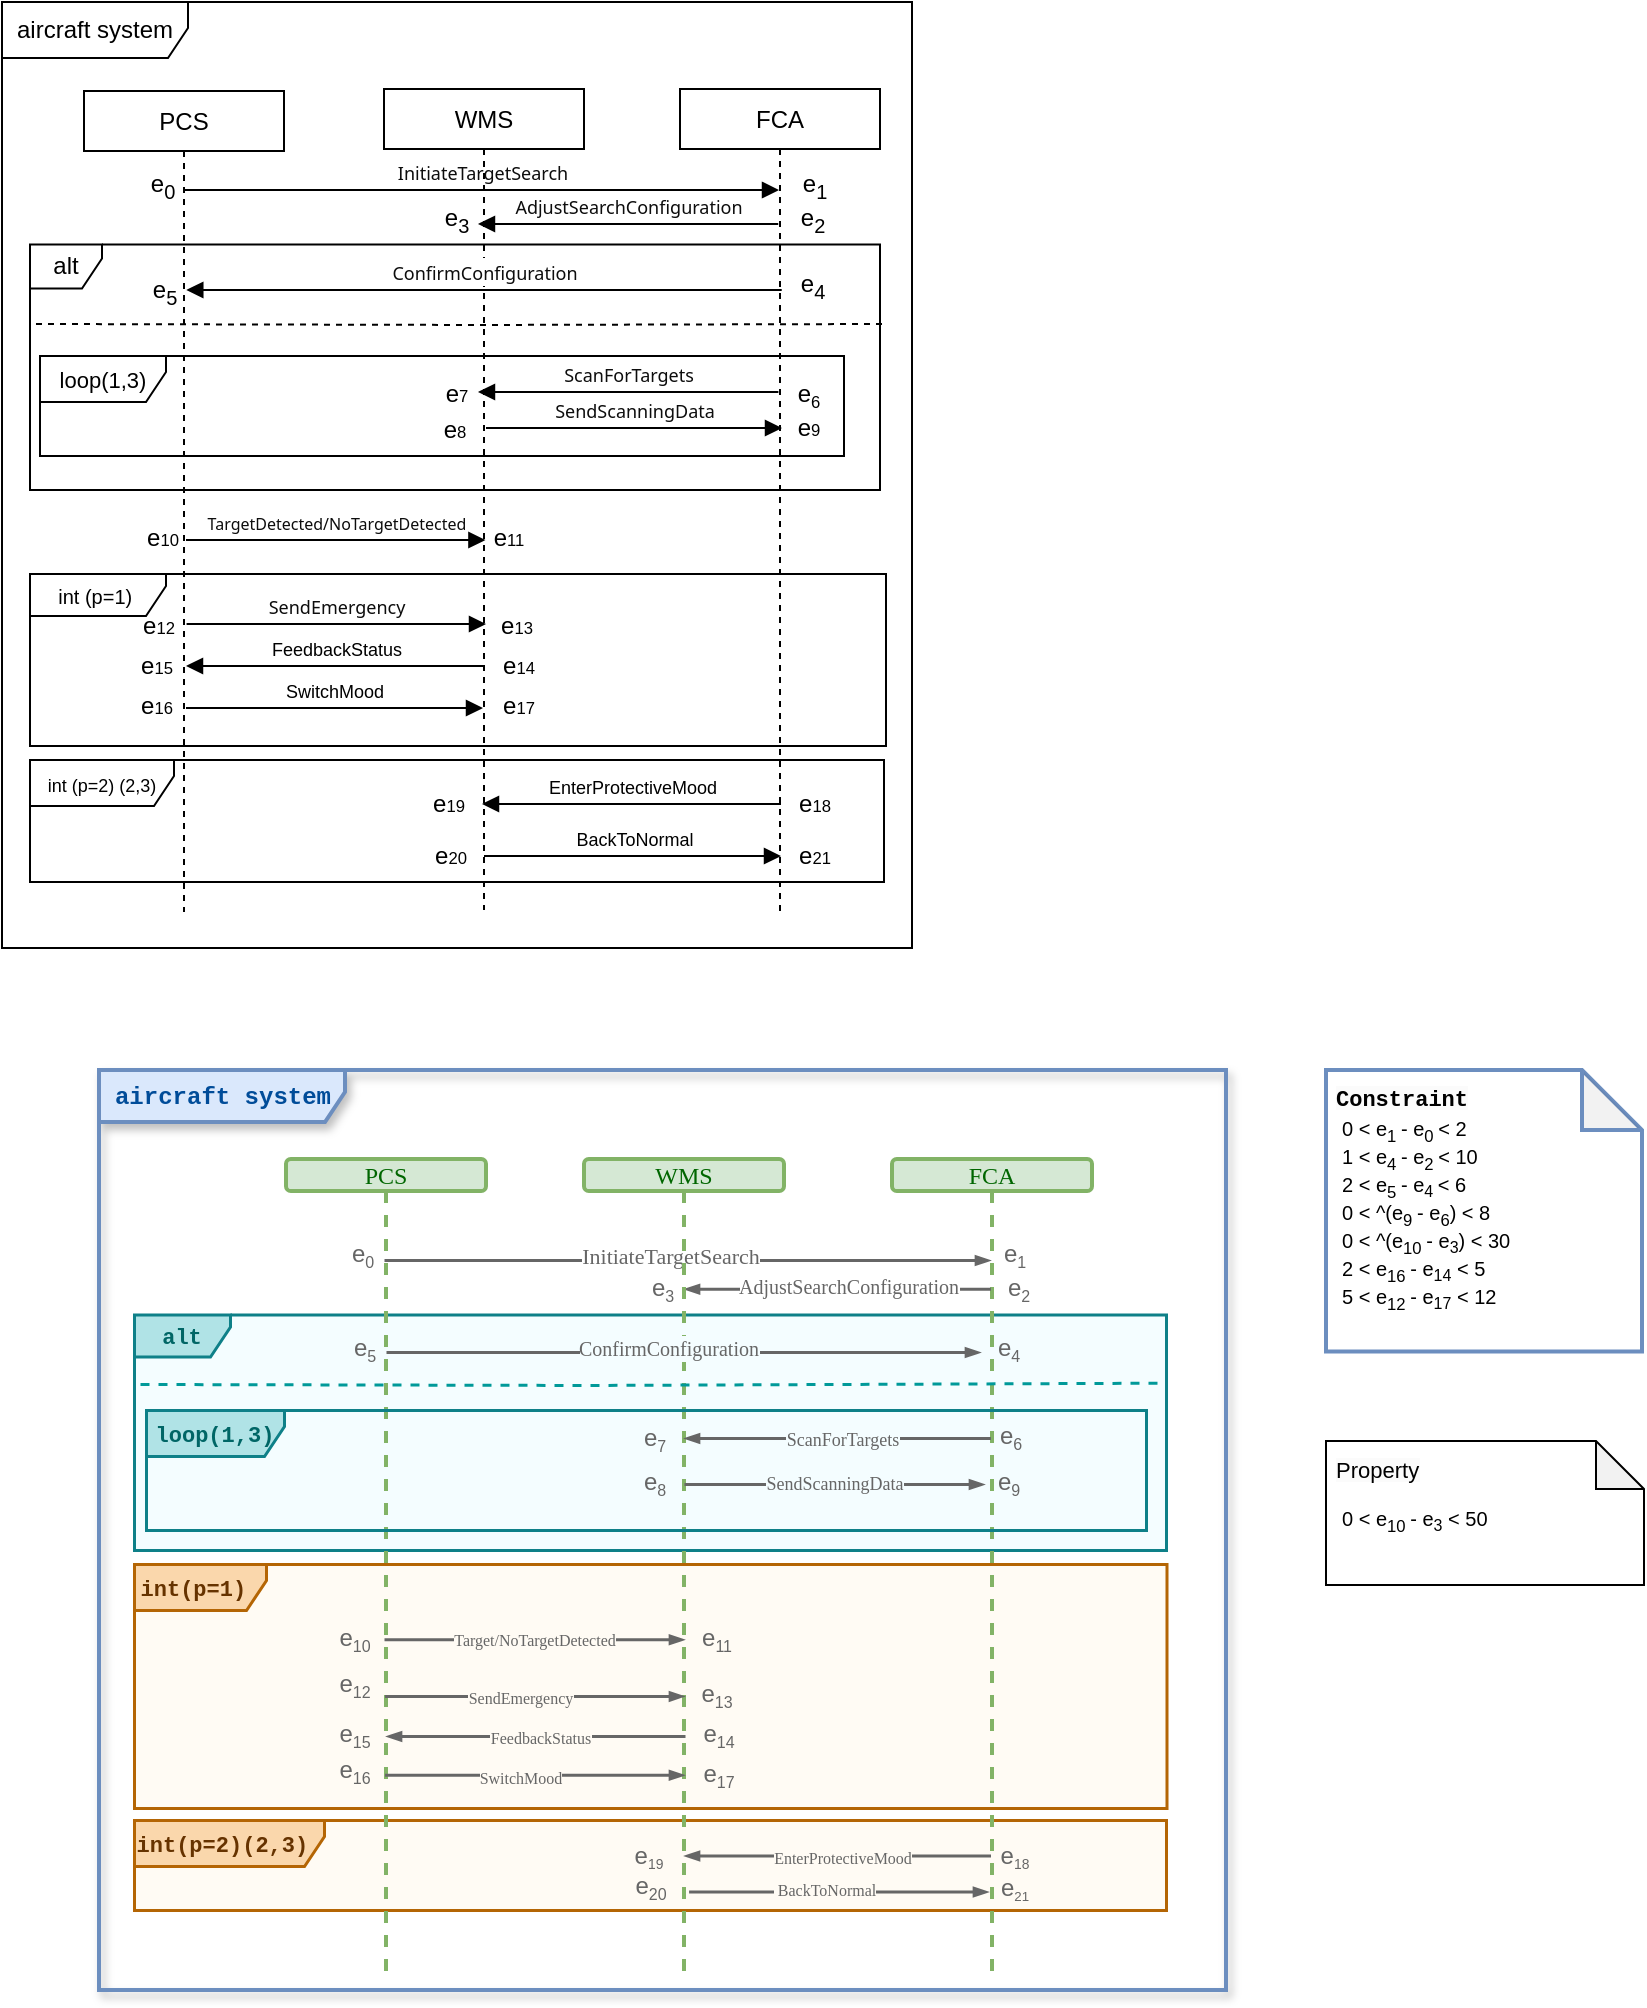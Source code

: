 <mxfile version="26.0.2">
  <diagram name="第 1 页" id="b0k8tSVoD-_X0UZyo48S">
    <mxGraphModel dx="533" dy="368" grid="1" gridSize="10" guides="1" tooltips="1" connect="1" arrows="1" fold="1" page="1" pageScale="1" pageWidth="1169" pageHeight="1654" math="0" shadow="0">
      <root>
        <mxCell id="0" />
        <mxCell id="1" parent="0" />
        <mxCell id="p5RUuBOFeJVeReMCNEkG-65" value="&lt;font style=&quot;color: rgb(102, 102, 102);&quot;&gt;e&lt;sub style=&quot;&quot;&gt;&lt;font style=&quot;font-size: 8px;&quot;&gt;0&lt;/font&gt;&lt;/sub&gt;&lt;/font&gt;" style="text;html=1;align=center;verticalAlign=middle;resizable=0;points=[];autosize=1;strokeColor=none;fillColor=none;" vertex="1" parent="1">
          <mxGeometry x="213" y="698" width="30" height="30" as="geometry" />
        </mxCell>
        <mxCell id="p5RUuBOFeJVeReMCNEkG-115" value="&lt;b style=&quot;font-family: &amp;quot;Courier New&amp;quot;;&quot;&gt;&lt;font style=&quot;font-size: 11px; color: rgb(102, 51, 0);&quot;&gt;int(p=1)&amp;nbsp;&lt;/font&gt;&lt;/b&gt;" style="shape=umlFrame;whiteSpace=wrap;html=1;pointerEvents=0;width=66;height=23;fillColor=#fad7ac;strokeColor=#b46504;fillStyle=auto;shadow=0;strokeWidth=1.5;swimlaneFillColor=light-dark(#FFFBF4,#002813);" vertex="1" parent="1">
          <mxGeometry x="114" y="867" width="516.25" height="122" as="geometry" />
        </mxCell>
        <mxCell id="p5RUuBOFeJVeReMCNEkG-91" value="&lt;b style=&quot;font-family: &amp;quot;Courier New&amp;quot;;&quot;&gt;&lt;font style=&quot;font-size: 11px; color: rgb(102, 51, 0);&quot;&gt;int(p=2)(2,3)&amp;nbsp;&lt;/font&gt;&lt;/b&gt;" style="shape=umlFrame;whiteSpace=wrap;html=1;pointerEvents=0;width=95;height=23;fillColor=#fad7ac;strokeColor=#b46504;fillStyle=auto;shadow=0;strokeWidth=1.5;swimlaneFillColor=light-dark(#FFFBF4,#002813);" vertex="1" parent="1">
          <mxGeometry x="114" y="995" width="516" height="45" as="geometry" />
        </mxCell>
        <mxCell id="p5RUuBOFeJVeReMCNEkG-58" value="&lt;font face=&quot;Courier New&quot; style=&quot;font-size: 11px; color: rgb(0, 102, 102);&quot;&gt;&lt;b style=&quot;&quot;&gt;alt&lt;/b&gt;&lt;/font&gt;" style="shape=umlFrame;whiteSpace=wrap;html=1;pointerEvents=0;width=48;height=21;fillColor=#b0e3e6;strokeColor=#0e8088;fillStyle=auto;shadow=0;strokeWidth=1.5;gradientColor=none;swimlaneFillColor=light-dark(#F4FDFF,#002813);" vertex="1" parent="1">
          <mxGeometry x="114" y="742.25" width="516" height="117.75" as="geometry" />
        </mxCell>
        <mxCell id="loae-7eT7GVThwKP5PCy-105" value="aircraft system" style="shape=umlFrame;whiteSpace=wrap;html=1;pointerEvents=0;width=93;height=28;" parent="1" vertex="1">
          <mxGeometry x="48" y="86" width="455" height="473" as="geometry" />
        </mxCell>
        <mxCell id="loae-7eT7GVThwKP5PCy-106" value="PCS" style="shape=umlLifeline;perimeter=lifelinePerimeter;whiteSpace=wrap;html=1;container=1;dropTarget=0;collapsible=0;recursiveResize=0;outlineConnect=0;portConstraint=eastwest;newEdgeStyle={&quot;curved&quot;:0,&quot;rounded&quot;:0};size=30;" parent="1" vertex="1">
          <mxGeometry x="89" y="130.5" width="100" height="410.5" as="geometry" />
        </mxCell>
        <mxCell id="loae-7eT7GVThwKP5PCy-107" value="FCA" style="shape=umlLifeline;perimeter=lifelinePerimeter;whiteSpace=wrap;html=1;container=1;dropTarget=0;collapsible=0;recursiveResize=0;outlineConnect=0;portConstraint=eastwest;newEdgeStyle={&quot;curved&quot;:0,&quot;rounded&quot;:0};size=30;" parent="1" vertex="1">
          <mxGeometry x="387" y="129.5" width="100" height="411.5" as="geometry" />
        </mxCell>
        <mxCell id="loae-7eT7GVThwKP5PCy-108" value="&lt;span style=&quot;color: rgb(13, 13, 13); font-family: Söhne, ui-sans-serif, system-ui, -apple-system, &amp;quot;Segoe UI&amp;quot;, Roboto, Ubuntu, Cantarell, &amp;quot;Noto Sans&amp;quot;, sans-serif, &amp;quot;Helvetica Neue&amp;quot;, Arial, &amp;quot;Apple Color Emoji&amp;quot;, &amp;quot;Segoe UI Emoji&amp;quot;, &amp;quot;Segoe UI Symbol&amp;quot;, &amp;quot;Noto Color Emoji&amp;quot;; text-align: left; white-space: pre-wrap;&quot;&gt;&lt;font style=&quot;font-size: 9px;&quot;&gt;InitiateTargetSearch&lt;/font&gt;&lt;/span&gt;" style="html=1;verticalAlign=bottom;endArrow=block;curved=0;rounded=0;" parent="1" target="loae-7eT7GVThwKP5PCy-107" edge="1">
          <mxGeometry x="-0.0" width="80" relative="1" as="geometry">
            <mxPoint x="139" y="180" as="sourcePoint" />
            <mxPoint x="288.5" y="180" as="targetPoint" />
            <mxPoint as="offset" />
          </mxGeometry>
        </mxCell>
        <mxCell id="loae-7eT7GVThwKP5PCy-109" value="&lt;span style=&quot;color: rgb(13, 13, 13); font-family: Söhne, ui-sans-serif, system-ui, -apple-system, &amp;quot;Segoe UI&amp;quot;, Roboto, Ubuntu, Cantarell, &amp;quot;Noto Sans&amp;quot;, sans-serif, &amp;quot;Helvetica Neue&amp;quot;, Arial, &amp;quot;Apple Color Emoji&amp;quot;, &amp;quot;Segoe UI Emoji&amp;quot;, &amp;quot;Segoe UI Symbol&amp;quot;, &amp;quot;Noto Color Emoji&amp;quot;; text-align: left; white-space: pre-wrap;&quot;&gt;&lt;font style=&quot;font-size: 9px;&quot;&gt;AdjustSearchConfiguration&lt;/font&gt;&lt;/span&gt;" style="html=1;verticalAlign=bottom;endArrow=block;curved=0;rounded=0;" parent="1" edge="1">
          <mxGeometry width="80" relative="1" as="geometry">
            <mxPoint x="436.122" y="197" as="sourcePoint" />
            <mxPoint x="285.996" y="197" as="targetPoint" />
          </mxGeometry>
        </mxCell>
        <mxCell id="loae-7eT7GVThwKP5PCy-110" value="&lt;span style=&quot;color: rgb(13, 13, 13); font-family: Söhne, ui-sans-serif, system-ui, -apple-system, &amp;quot;Segoe UI&amp;quot;, Roboto, Ubuntu, Cantarell, &amp;quot;Noto Sans&amp;quot;, sans-serif, &amp;quot;Helvetica Neue&amp;quot;, Arial, &amp;quot;Apple Color Emoji&amp;quot;, &amp;quot;Segoe UI Emoji&amp;quot;, &amp;quot;Segoe UI Symbol&amp;quot;, &amp;quot;Noto Color Emoji&amp;quot;; text-align: left; white-space: pre-wrap;&quot;&gt;&lt;font style=&quot;font-size: 9px;&quot;&gt;ScanForTargets&lt;/font&gt;&lt;/span&gt;" style="html=1;verticalAlign=bottom;endArrow=block;curved=0;rounded=0;" parent="1" edge="1">
          <mxGeometry x="-0.004" width="80" relative="1" as="geometry">
            <mxPoint x="436.21" y="281" as="sourcePoint" />
            <mxPoint x="285.996" y="281" as="targetPoint" />
            <mxPoint as="offset" />
          </mxGeometry>
        </mxCell>
        <mxCell id="loae-7eT7GVThwKP5PCy-111" value="&lt;span style=&quot;color: rgb(13, 13, 13); font-family: Söhne, ui-sans-serif, system-ui, -apple-system, &amp;quot;Segoe UI&amp;quot;, Roboto, Ubuntu, Cantarell, &amp;quot;Noto Sans&amp;quot;, sans-serif, &amp;quot;Helvetica Neue&amp;quot;, Arial, &amp;quot;Apple Color Emoji&amp;quot;, &amp;quot;Segoe UI Emoji&amp;quot;, &amp;quot;Segoe UI Symbol&amp;quot;, &amp;quot;Noto Color Emoji&amp;quot;; text-align: left; white-space: pre-wrap;&quot;&gt;&lt;font style=&quot;font-size: 8px;&quot;&gt;TargetDetected/NoTargetDetected&lt;/font&gt;&lt;/span&gt;" style="html=1;verticalAlign=bottom;endArrow=block;curved=0;rounded=0;" parent="1" edge="1">
          <mxGeometry x="-0.001" width="80" relative="1" as="geometry">
            <mxPoint x="139.996" y="355" as="sourcePoint" />
            <mxPoint x="289.71" y="355" as="targetPoint" />
            <mxPoint as="offset" />
          </mxGeometry>
        </mxCell>
        <mxCell id="loae-7eT7GVThwKP5PCy-112" value="&lt;font style=&quot;font-size: 10px;&quot;&gt;int (p=1)&amp;nbsp;&lt;/font&gt;" style="shape=umlFrame;whiteSpace=wrap;html=1;pointerEvents=0;width=68;height=21;" parent="1" vertex="1">
          <mxGeometry x="62" y="372" width="428" height="86" as="geometry" />
        </mxCell>
        <mxCell id="loae-7eT7GVThwKP5PCy-113" value="&lt;font style=&quot;font-size: 9px;&quot;&gt;FeedbackStatus&lt;/font&gt;" style="html=1;verticalAlign=bottom;endArrow=block;curved=0;rounded=0;" parent="1" edge="1">
          <mxGeometry x="0.0" width="80" relative="1" as="geometry">
            <mxPoint x="289.5" y="418" as="sourcePoint" />
            <mxPoint x="140" y="418" as="targetPoint" />
            <mxPoint as="offset" />
          </mxGeometry>
        </mxCell>
        <mxCell id="loae-7eT7GVThwKP5PCy-114" value="&lt;font style=&quot;font-size: 9px;&quot;&gt;SwitchMood&lt;/font&gt;" style="html=1;verticalAlign=bottom;endArrow=block;curved=0;rounded=0;" parent="1" edge="1">
          <mxGeometry x="-0.004" width="80" relative="1" as="geometry">
            <mxPoint x="140" y="439" as="sourcePoint" />
            <mxPoint x="288.5" y="439" as="targetPoint" />
            <mxPoint as="offset" />
          </mxGeometry>
        </mxCell>
        <mxCell id="loae-7eT7GVThwKP5PCy-115" value="WMS" style="shape=umlLifeline;perimeter=lifelinePerimeter;whiteSpace=wrap;html=1;container=1;dropTarget=0;collapsible=0;recursiveResize=0;outlineConnect=0;portConstraint=eastwest;newEdgeStyle={&quot;curved&quot;:0,&quot;rounded&quot;:0};size=30;" parent="1" vertex="1">
          <mxGeometry x="239" y="129.5" width="100" height="410.5" as="geometry" />
        </mxCell>
        <mxCell id="loae-7eT7GVThwKP5PCy-116" value="&lt;span style=&quot;color: rgb(13, 13, 13); font-family: Söhne, ui-sans-serif, system-ui, -apple-system, &amp;quot;Segoe UI&amp;quot;, Roboto, Ubuntu, Cantarell, &amp;quot;Noto Sans&amp;quot;, sans-serif, &amp;quot;Helvetica Neue&amp;quot;, Arial, &amp;quot;Apple Color Emoji&amp;quot;, &amp;quot;Segoe UI Emoji&amp;quot;, &amp;quot;Segoe UI Symbol&amp;quot;, &amp;quot;Noto Color Emoji&amp;quot;; text-align: left; white-space: pre-wrap;&quot;&gt;&lt;font style=&quot;font-size: 9px;&quot;&gt;ConfirmConfiguration&lt;/font&gt;&lt;/span&gt;" style="html=1;verticalAlign=bottom;endArrow=block;curved=0;rounded=0;" parent="1" edge="1">
          <mxGeometry width="80" relative="1" as="geometry">
            <mxPoint x="437.86" y="230" as="sourcePoint" />
            <mxPoint x="140.146" y="230" as="targetPoint" />
          </mxGeometry>
        </mxCell>
        <mxCell id="loae-7eT7GVThwKP5PCy-117" value="alt" style="shape=umlFrame;whiteSpace=wrap;html=1;pointerEvents=0;width=36;height=22;" parent="1" vertex="1">
          <mxGeometry x="62" y="207.25" width="425" height="122.75" as="geometry" />
        </mxCell>
        <mxCell id="loae-7eT7GVThwKP5PCy-118" value="&lt;span style=&quot;color: rgb(13, 13, 13); font-family: Söhne, ui-sans-serif, system-ui, -apple-system, &amp;quot;Segoe UI&amp;quot;, Roboto, Ubuntu, Cantarell, &amp;quot;Noto Sans&amp;quot;, sans-serif, &amp;quot;Helvetica Neue&amp;quot;, Arial, &amp;quot;Apple Color Emoji&amp;quot;, &amp;quot;Segoe UI Emoji&amp;quot;, &amp;quot;Segoe UI Symbol&amp;quot;, &amp;quot;Noto Color Emoji&amp;quot;; text-align: left; white-space: pre-wrap;&quot;&gt;&lt;font style=&quot;font-size: 9px;&quot;&gt;SendScanningData&lt;/font&gt;&lt;/span&gt;" style="html=1;verticalAlign=bottom;endArrow=block;curved=0;rounded=0;" parent="1" edge="1">
          <mxGeometry width="80" relative="1" as="geometry">
            <mxPoint x="290" y="299" as="sourcePoint" />
            <mxPoint x="438" y="299" as="targetPoint" />
          </mxGeometry>
        </mxCell>
        <mxCell id="loae-7eT7GVThwKP5PCy-119" value="" style="endArrow=none;dashed=1;html=1;rounded=0;exitX=-0.003;exitY=0.275;exitDx=0;exitDy=0;exitPerimeter=0;" parent="1" edge="1">
          <mxGeometry width="50" height="50" relative="1" as="geometry">
            <mxPoint x="65.0" y="246.995" as="sourcePoint" />
            <mxPoint x="488" y="247" as="targetPoint" />
            <Array as="points">
              <mxPoint x="289" y="247.49" />
            </Array>
          </mxGeometry>
        </mxCell>
        <mxCell id="loae-7eT7GVThwKP5PCy-120" value="&lt;font style=&quot;font-size: 11px;&quot;&gt;loop(1,3)&lt;/font&gt;" style="shape=umlFrame;whiteSpace=wrap;html=1;pointerEvents=0;width=63;height=23;" parent="1" vertex="1">
          <mxGeometry x="67" y="263" width="402" height="50" as="geometry" />
        </mxCell>
        <mxCell id="loae-7eT7GVThwKP5PCy-121" value="&lt;font style=&quot;font-size: 9px;&quot;&gt;int (p=2)&amp;nbsp;(2,3)&lt;/font&gt;" style="shape=umlFrame;whiteSpace=wrap;html=1;pointerEvents=0;width=72;height=23;" parent="1" vertex="1">
          <mxGeometry x="62" y="465" width="427" height="61" as="geometry" />
        </mxCell>
        <mxCell id="loae-7eT7GVThwKP5PCy-122" value="&lt;font style=&quot;font-size: 9px;&quot;&gt;EnterProtectiveMood&lt;/font&gt;" style="html=1;verticalAlign=bottom;endArrow=block;curved=0;rounded=0;" parent="1" edge="1">
          <mxGeometry x="0.003" width="80" relative="1" as="geometry">
            <mxPoint x="437.5" y="487" as="sourcePoint" />
            <mxPoint x="288" y="487" as="targetPoint" />
            <mxPoint as="offset" />
          </mxGeometry>
        </mxCell>
        <mxCell id="loae-7eT7GVThwKP5PCy-123" value="&lt;font style=&quot;font-size: 9px;&quot;&gt;BackToNormal&lt;/font&gt;" style="html=1;verticalAlign=bottom;endArrow=block;curved=0;rounded=0;" parent="1" edge="1">
          <mxGeometry x="0.001" width="80" relative="1" as="geometry">
            <mxPoint x="289" y="513" as="sourcePoint" />
            <mxPoint x="437.5" y="513" as="targetPoint" />
            <mxPoint as="offset" />
          </mxGeometry>
        </mxCell>
        <mxCell id="loae-7eT7GVThwKP5PCy-124" value="e&lt;sub&gt;0&lt;/sub&gt;" style="text;html=1;align=center;verticalAlign=middle;resizable=0;points=[];autosize=1;strokeColor=none;fillColor=none;" parent="1" vertex="1">
          <mxGeometry x="113" y="163" width="30" height="29" as="geometry" />
        </mxCell>
        <mxCell id="loae-7eT7GVThwKP5PCy-125" value="e&lt;sub&gt;1&lt;/sub&gt;" style="text;html=1;align=center;verticalAlign=middle;resizable=0;points=[];autosize=1;strokeColor=none;fillColor=none;" parent="1" vertex="1">
          <mxGeometry x="439" y="163" width="30" height="29" as="geometry" />
        </mxCell>
        <mxCell id="loae-7eT7GVThwKP5PCy-126" value="e&lt;sub&gt;2&lt;/sub&gt;" style="text;html=1;align=center;verticalAlign=middle;resizable=0;points=[];autosize=1;strokeColor=none;fillColor=none;" parent="1" vertex="1">
          <mxGeometry x="438" y="180.25" width="30" height="29" as="geometry" />
        </mxCell>
        <mxCell id="loae-7eT7GVThwKP5PCy-127" value="e&lt;sub&gt;3&lt;/sub&gt;" style="text;html=1;align=center;verticalAlign=middle;resizable=0;points=[];autosize=1;strokeColor=none;fillColor=none;" parent="1" vertex="1">
          <mxGeometry x="260" y="180.25" width="30" height="29" as="geometry" />
        </mxCell>
        <mxCell id="loae-7eT7GVThwKP5PCy-128" value="e&lt;sub&gt;4&lt;/sub&gt;" style="text;html=1;align=center;verticalAlign=middle;resizable=0;points=[];autosize=1;strokeColor=none;fillColor=none;" parent="1" vertex="1">
          <mxGeometry x="438" y="213" width="30" height="29" as="geometry" />
        </mxCell>
        <mxCell id="loae-7eT7GVThwKP5PCy-129" value="e&lt;sub&gt;5&lt;/sub&gt;" style="text;html=1;align=center;verticalAlign=middle;resizable=0;points=[];autosize=1;strokeColor=none;fillColor=none;" parent="1" vertex="1">
          <mxGeometry x="114" y="216" width="30" height="29" as="geometry" />
        </mxCell>
        <mxCell id="loae-7eT7GVThwKP5PCy-130" value="e&lt;span style=&quot;font-size: 10px;&quot;&gt;&lt;sub&gt;6&lt;/sub&gt;&lt;/span&gt;" style="text;html=1;align=center;verticalAlign=middle;resizable=0;points=[];autosize=1;strokeColor=none;fillColor=none;" parent="1" vertex="1">
          <mxGeometry x="436" y="268" width="29" height="28" as="geometry" />
        </mxCell>
        <mxCell id="loae-7eT7GVThwKP5PCy-131" value="e&lt;span style=&quot;font-size: 8.333px;&quot;&gt;7&lt;/span&gt;" style="text;html=1;align=center;verticalAlign=middle;resizable=0;points=[];autosize=1;strokeColor=none;fillColor=none;" parent="1" vertex="1">
          <mxGeometry x="260" y="269" width="29" height="26" as="geometry" />
        </mxCell>
        <mxCell id="loae-7eT7GVThwKP5PCy-132" value="e&lt;span style=&quot;font-size: 8.333px;&quot;&gt;8&lt;/span&gt;" style="text;html=1;align=center;verticalAlign=middle;resizable=0;points=[];autosize=1;strokeColor=none;fillColor=none;" parent="1" vertex="1">
          <mxGeometry x="259.5" y="287" width="29" height="26" as="geometry" />
        </mxCell>
        <mxCell id="loae-7eT7GVThwKP5PCy-133" value="e&lt;span style=&quot;font-size: 8.333px;&quot;&gt;9&lt;/span&gt;" style="text;html=1;align=center;verticalAlign=middle;resizable=0;points=[];autosize=1;strokeColor=none;fillColor=none;" parent="1" vertex="1">
          <mxGeometry x="436" y="286" width="29" height="26" as="geometry" />
        </mxCell>
        <mxCell id="loae-7eT7GVThwKP5PCy-134" value="e&lt;span style=&quot;font-size: 8.333px;&quot;&gt;10&lt;/span&gt;" style="text;html=1;align=center;verticalAlign=middle;resizable=0;points=[];autosize=1;strokeColor=none;fillColor=none;" parent="1" vertex="1">
          <mxGeometry x="111" y="341" width="34" height="26" as="geometry" />
        </mxCell>
        <mxCell id="loae-7eT7GVThwKP5PCy-135" value="e&lt;span style=&quot;font-size: 8.333px;&quot;&gt;11&lt;/span&gt;" style="text;html=1;align=center;verticalAlign=middle;resizable=0;points=[];autosize=1;strokeColor=none;fillColor=none;" parent="1" vertex="1">
          <mxGeometry x="284" y="341" width="33" height="26" as="geometry" />
        </mxCell>
        <mxCell id="loae-7eT7GVThwKP5PCy-136" value="e&lt;span style=&quot;font-size: 8.333px;&quot;&gt;12&lt;/span&gt;" style="text;html=1;align=center;verticalAlign=middle;resizable=0;points=[];autosize=1;strokeColor=none;fillColor=none;" parent="1" vertex="1">
          <mxGeometry x="109" y="385" width="34" height="26" as="geometry" />
        </mxCell>
        <mxCell id="loae-7eT7GVThwKP5PCy-137" value="e&lt;span style=&quot;font-size: 8.333px;&quot;&gt;13&lt;/span&gt;" style="text;html=1;align=center;verticalAlign=middle;resizable=0;points=[];autosize=1;strokeColor=none;fillColor=none;" parent="1" vertex="1">
          <mxGeometry x="287.5" y="385" width="34" height="26" as="geometry" />
        </mxCell>
        <mxCell id="loae-7eT7GVThwKP5PCy-138" value="e&lt;span style=&quot;font-size: 8.333px;&quot;&gt;14&lt;/span&gt;" style="text;html=1;align=center;verticalAlign=middle;resizable=0;points=[];autosize=1;strokeColor=none;fillColor=none;" parent="1" vertex="1">
          <mxGeometry x="288.5" y="404.5" width="34" height="26" as="geometry" />
        </mxCell>
        <mxCell id="loae-7eT7GVThwKP5PCy-139" value="e&lt;span style=&quot;font-size: 8.333px;&quot;&gt;15&lt;/span&gt;" style="text;html=1;align=center;verticalAlign=middle;resizable=0;points=[];autosize=1;strokeColor=none;fillColor=none;" parent="1" vertex="1">
          <mxGeometry x="108" y="404.5" width="34" height="26" as="geometry" />
        </mxCell>
        <mxCell id="loae-7eT7GVThwKP5PCy-140" value="e&lt;span style=&quot;font-size: 8.333px;&quot;&gt;16&lt;/span&gt;" style="text;html=1;align=center;verticalAlign=middle;resizable=0;points=[];autosize=1;strokeColor=none;fillColor=none;" parent="1" vertex="1">
          <mxGeometry x="108" y="424.5" width="34" height="26" as="geometry" />
        </mxCell>
        <mxCell id="loae-7eT7GVThwKP5PCy-141" value="e&lt;span style=&quot;font-size: 8.333px;&quot;&gt;19&lt;/span&gt;" style="text;html=1;align=center;verticalAlign=middle;resizable=0;points=[];autosize=1;strokeColor=none;fillColor=none;" parent="1" vertex="1">
          <mxGeometry x="254" y="474" width="34" height="26" as="geometry" />
        </mxCell>
        <mxCell id="loae-7eT7GVThwKP5PCy-142" value="e&lt;span style=&quot;font-size: 8.333px;&quot;&gt;17&lt;/span&gt;" style="text;html=1;align=center;verticalAlign=middle;resizable=0;points=[];autosize=1;strokeColor=none;fillColor=none;" parent="1" vertex="1">
          <mxGeometry x="289" y="424.5" width="34" height="26" as="geometry" />
        </mxCell>
        <mxCell id="loae-7eT7GVThwKP5PCy-143" value="e&lt;span style=&quot;font-size: 8.333px;&quot;&gt;18&lt;/span&gt;" style="text;html=1;align=center;verticalAlign=middle;resizable=0;points=[];autosize=1;strokeColor=none;fillColor=none;" parent="1" vertex="1">
          <mxGeometry x="437" y="474" width="34" height="26" as="geometry" />
        </mxCell>
        <mxCell id="loae-7eT7GVThwKP5PCy-146" value="&lt;span style=&quot;color: rgb(13, 13, 13); font-family: Söhne, ui-sans-serif, system-ui, -apple-system, &amp;quot;Segoe UI&amp;quot;, Roboto, Ubuntu, Cantarell, &amp;quot;Noto Sans&amp;quot;, sans-serif, &amp;quot;Helvetica Neue&amp;quot;, Arial, &amp;quot;Apple Color Emoji&amp;quot;, &amp;quot;Segoe UI Emoji&amp;quot;, &amp;quot;Segoe UI Symbol&amp;quot;, &amp;quot;Noto Color Emoji&amp;quot;; text-align: left; white-space: pre-wrap;&quot;&gt;&lt;font style=&quot;font-size: 9px;&quot;&gt;SendEmergency&lt;/font&gt;&lt;/span&gt;" style="html=1;verticalAlign=bottom;endArrow=block;curved=0;rounded=0;" parent="1" edge="1">
          <mxGeometry x="-0.001" width="80" relative="1" as="geometry">
            <mxPoint x="140.286" y="397" as="sourcePoint" />
            <mxPoint x="290" y="397" as="targetPoint" />
            <mxPoint as="offset" />
          </mxGeometry>
        </mxCell>
        <mxCell id="loae-7eT7GVThwKP5PCy-147" value="e&lt;span style=&quot;font-size: 8.333px;&quot;&gt;21&lt;/span&gt;" style="text;html=1;align=center;verticalAlign=middle;resizable=0;points=[];autosize=1;strokeColor=none;fillColor=none;" parent="1" vertex="1">
          <mxGeometry x="437" y="500" width="34" height="26" as="geometry" />
        </mxCell>
        <mxCell id="loae-7eT7GVThwKP5PCy-148" value="e&lt;span style=&quot;font-size: 8.333px;&quot;&gt;20&lt;/span&gt;" style="text;html=1;align=center;verticalAlign=middle;resizable=0;points=[];autosize=1;strokeColor=none;fillColor=none;" parent="1" vertex="1">
          <mxGeometry x="255" y="500" width="34" height="26" as="geometry" />
        </mxCell>
        <mxCell id="Obfau0Fc9i0zlE8etyN0-12" value="" style="group" parent="1" vertex="1" connectable="0">
          <mxGeometry x="710" y="805.5" width="159" height="162" as="geometry" />
        </mxCell>
        <mxCell id="Obfau0Fc9i0zlE8etyN0-3" value="" style="shape=note;whiteSpace=wrap;html=1;backgroundOutline=1;darkOpacity=0.05;size=24;" parent="Obfau0Fc9i0zlE8etyN0-12" vertex="1">
          <mxGeometry width="159" height="72" as="geometry" />
        </mxCell>
        <mxCell id="Obfau0Fc9i0zlE8etyN0-11" value="&lt;span style=&quot;color: rgb(0, 0, 0); font-family: Helvetica; font-size: 11px; font-style: normal; font-variant-ligatures: normal; font-variant-caps: normal; font-weight: 400; letter-spacing: normal; orphans: 2; text-align: left; text-indent: 0px; text-transform: none; widows: 2; word-spacing: 0px; -webkit-text-stroke-width: 0px; white-space: nowrap; background-color: rgb(251, 251, 251); text-decoration-thickness: initial; text-decoration-style: initial; text-decoration-color: initial; display: inline !important; float: none;&quot;&gt;Property&lt;/span&gt;" style="text;whiteSpace=wrap;html=1;" parent="Obfau0Fc9i0zlE8etyN0-12" vertex="1">
          <mxGeometry x="3.001" y="0.003" width="78" height="46.47" as="geometry" />
        </mxCell>
        <mxCell id="Obfau0Fc9i0zlE8etyN0-14" value="&lt;div&gt;&lt;div&gt;0 &amp;lt; e&lt;sub&gt;10&lt;/sub&gt;&lt;span style=&quot;font-size: 8.333px;&quot;&gt;&amp;nbsp;&lt;/span&gt;- e&lt;span style=&quot;font-size: 8.333px;&quot;&gt;&lt;sub style=&quot;font-size: 8px;&quot;&gt;3&lt;/sub&gt;&lt;/span&gt;&amp;nbsp;&amp;lt; 50&lt;div&gt;&lt;br&gt;&lt;/div&gt;&lt;/div&gt;&lt;/div&gt;" style="text;align=left;verticalAlign=top;rounded=0;horizontal=1;fontSize=10;html=1;" parent="Obfau0Fc9i0zlE8etyN0-12" vertex="1">
          <mxGeometry x="6" y="26.5" width="116" height="109" as="geometry" />
        </mxCell>
        <mxCell id="Obfau0Fc9i0zlE8etyN0-17" value="" style="group;strokeWidth=3;dashed=1;" parent="1" vertex="1" connectable="0">
          <mxGeometry x="710" y="620" width="158" height="162" as="geometry" />
        </mxCell>
        <mxCell id="Obfau0Fc9i0zlE8etyN0-18" value="" style="shape=note;whiteSpace=wrap;html=1;backgroundOutline=1;darkOpacity=0.05;strokeColor=light-dark(#6c8ebf, #319eff);strokeWidth=2;" parent="Obfau0Fc9i0zlE8etyN0-17" vertex="1">
          <mxGeometry width="158" height="140.701" as="geometry" />
        </mxCell>
        <mxCell id="Obfau0Fc9i0zlE8etyN0-19" value="&lt;span style=&quot;color: rgb(0, 0, 0); font-size: 11px; font-style: normal; font-variant-ligatures: normal; font-variant-caps: normal; letter-spacing: normal; orphans: 2; text-align: left; text-indent: 0px; text-transform: none; widows: 2; word-spacing: 0px; -webkit-text-stroke-width: 0px; white-space: nowrap; background-color: rgb(251, 251, 251); text-decoration-thickness: initial; text-decoration-style: initial; text-decoration-color: initial; float: none; display: inline !important;&quot;&gt;&lt;font style=&quot;&quot; face=&quot;Courier New&quot;&gt;&lt;b&gt;Constraint&lt;/b&gt;&lt;/font&gt;&lt;/span&gt;" style="text;whiteSpace=wrap;html=1;" parent="Obfau0Fc9i0zlE8etyN0-17" vertex="1">
          <mxGeometry x="3" width="77" height="20" as="geometry" />
        </mxCell>
        <mxCell id="Obfau0Fc9i0zlE8etyN0-20" value="0 &amp;lt; e&lt;sub&gt;1&amp;nbsp;&lt;/sub&gt;- e&lt;sub&gt;0&amp;nbsp;&lt;/sub&gt;&amp;lt; 2&lt;br&gt;1 &amp;lt; e&lt;sub&gt;4&amp;nbsp;&lt;/sub&gt;- e&lt;sub&gt;2&amp;nbsp;&lt;/sub&gt;&amp;lt; 10&lt;br&gt;2 &amp;lt; e&lt;sub&gt;5&amp;nbsp;&lt;/sub&gt;- e&lt;span style=&quot;font-size: 6.944px;&quot;&gt;&lt;sub style=&quot;font-size: 8px;&quot;&gt;4&amp;nbsp;&lt;/sub&gt;&lt;/span&gt;&amp;lt; 6&lt;br&gt;0 &amp;lt; ^(e&lt;sub&gt;9&lt;/sub&gt;&lt;span style=&quot;font-size: 8.333px;&quot;&gt;&amp;nbsp;&lt;/span&gt;- e&lt;sub&gt;6&lt;/sub&gt;) &amp;lt; 8&lt;div&gt;0 &amp;lt; ^(e&lt;sub&gt;10&lt;/sub&gt;&lt;span style=&quot;font-size: 8.333px;&quot;&gt;&amp;nbsp;&lt;/span&gt;- e&lt;span style=&quot;font-size: 8.333px;&quot;&gt;&lt;sub style=&quot;font-size: 8px;&quot;&gt;3&lt;/sub&gt;&lt;/span&gt;) &amp;lt; 30&lt;div&gt;2 &amp;lt; e&lt;sub&gt;16&lt;/sub&gt;&lt;span style=&quot;font-size: 8.333px;&quot;&gt;&amp;nbsp;&lt;/span&gt;- e&lt;span style=&quot;font-size: 8.333px;&quot;&gt;&lt;sub style=&quot;font-size: 8px;&quot;&gt;14&lt;/sub&gt;&lt;/span&gt;&amp;nbsp;&amp;lt; 5&lt;div&gt;5 &amp;lt; e&lt;sub&gt;12&lt;/sub&gt;&lt;span style=&quot;font-size: 8.333px;&quot;&gt;&amp;nbsp;&lt;/span&gt;- e&lt;span style=&quot;font-size: 8.333px;&quot;&gt;&lt;sub style=&quot;font-size: 8px;&quot;&gt;17&lt;/sub&gt;&lt;/span&gt;&amp;nbsp;&amp;lt; 12&lt;br&gt;&lt;/div&gt;&lt;/div&gt;&lt;/div&gt;" style="text;align=left;verticalAlign=top;rounded=0;horizontal=1;fontSize=10;html=1;strokeColor=none;" parent="Obfau0Fc9i0zlE8etyN0-17" vertex="1">
          <mxGeometry x="6" y="17.3" width="114" height="112.7" as="geometry" />
        </mxCell>
        <mxCell id="p5RUuBOFeJVeReMCNEkG-46" value="&lt;font face=&quot;Courier New&quot; style=&quot;color: rgb(0, 76, 153);&quot;&gt;&lt;b&gt;aircraft system&lt;/b&gt;&lt;/font&gt;" style="shape=umlFrame;whiteSpace=wrap;html=1;pointerEvents=0;width=123;height=26;fillColor=#dae8fc;strokeColor=#6c8ebf;strokeWidth=2;shadow=1;" vertex="1" parent="1">
          <mxGeometry x="96.5" y="620" width="563.5" height="460" as="geometry" />
        </mxCell>
        <mxCell id="p5RUuBOFeJVeReMCNEkG-47" value="&lt;font face=&quot;Verdana&quot; style=&quot;color: rgb(0, 102, 0);&quot;&gt;PCS&lt;/font&gt;" style="shape=umlLifeline;perimeter=lifelinePerimeter;whiteSpace=wrap;html=1;container=1;dropTarget=0;collapsible=0;recursiveResize=0;outlineConnect=0;portConstraint=eastwest;newEdgeStyle={&quot;curved&quot;:0,&quot;rounded&quot;:0};size=16;fillColor=#d5e8d4;strokeColor=#82b366;strokeWidth=2;rounded=1;shadow=0;" vertex="1" parent="1">
          <mxGeometry x="190" y="664.5" width="100" height="410.5" as="geometry" />
        </mxCell>
        <mxCell id="p5RUuBOFeJVeReMCNEkG-48" value="&lt;font face=&quot;Verdana&quot; style=&quot;color: rgb(0, 102, 0);&quot;&gt;FCA&lt;/font&gt;" style="shape=umlLifeline;perimeter=lifelinePerimeter;whiteSpace=wrap;html=1;container=1;dropTarget=0;collapsible=0;recursiveResize=0;outlineConnect=0;portConstraint=eastwest;newEdgeStyle={&quot;curved&quot;:0,&quot;rounded&quot;:0};size=16;fillColor=#d5e8d4;strokeColor=#82b366;strokeWidth=2;rounded=1;shadow=0;" vertex="1" parent="1">
          <mxGeometry x="493" y="664.5" width="100" height="411.5" as="geometry" />
        </mxCell>
        <mxCell id="p5RUuBOFeJVeReMCNEkG-49" value="" style="html=1;verticalAlign=bottom;endArrow=blockThin;curved=0;rounded=1;endFill=1;strokeColor=#666666;strokeWidth=1.5;endSize=4;" edge="1" parent="1" target="p5RUuBOFeJVeReMCNEkG-48">
          <mxGeometry x="-0.0" width="80" relative="1" as="geometry">
            <mxPoint x="239" y="715" as="sourcePoint" />
            <mxPoint x="536.25" y="715" as="targetPoint" />
            <mxPoint as="offset" />
          </mxGeometry>
        </mxCell>
        <mxCell id="p5RUuBOFeJVeReMCNEkG-93" value="&lt;span style=&quot;text-align: left; white-space: pre-wrap;&quot;&gt;&lt;font face=&quot;Verdana&quot; style=&quot;color: rgb(102, 102, 102);&quot;&gt;InitiateTargetSearch&lt;/font&gt;&lt;/span&gt;" style="edgeLabel;html=1;align=center;verticalAlign=middle;resizable=0;points=[];" vertex="1" connectable="0" parent="p5RUuBOFeJVeReMCNEkG-49">
          <mxGeometry x="-0.237" y="-1" relative="1" as="geometry">
            <mxPoint x="27" y="-3" as="offset" />
          </mxGeometry>
        </mxCell>
        <mxCell id="p5RUuBOFeJVeReMCNEkG-50" value="" style="html=1;verticalAlign=bottom;endArrow=blockThin;curved=0;rounded=0;endFill=1;strokeWidth=1.5;strokeColor=light-dark(#666666,#EDEDED);startSize=6;endSize=4;" edge="1" parent="1">
          <mxGeometry x="-0.001" width="80" relative="1" as="geometry">
            <mxPoint x="542.21" y="729.39" as="sourcePoint" />
            <mxPoint x="388.996" y="729.39" as="targetPoint" />
            <mxPoint as="offset" />
          </mxGeometry>
        </mxCell>
        <mxCell id="p5RUuBOFeJVeReMCNEkG-94" value="&lt;span style=&quot;text-align: left; white-space: pre-wrap;&quot;&gt;&lt;font style=&quot;color: rgb(102, 102, 102);&quot; face=&quot;Verdana&quot;&gt;AdjustSearchConfiguration&lt;/font&gt;&lt;/span&gt;" style="edgeLabel;html=1;align=center;verticalAlign=middle;resizable=0;points=[];fontSize=10;" vertex="1" connectable="0" parent="p5RUuBOFeJVeReMCNEkG-50">
          <mxGeometry x="0.011" y="-2" relative="1" as="geometry">
            <mxPoint x="6" as="offset" />
          </mxGeometry>
        </mxCell>
        <mxCell id="p5RUuBOFeJVeReMCNEkG-54" value="" style="html=1;verticalAlign=bottom;endArrow=blockThin;curved=0;rounded=0;endFill=1;strokeColor=light-dark(#666666,#EDEDED);endSize=4;strokeWidth=1.5;" edge="1" parent="1">
          <mxGeometry x="0.0" width="80" relative="1" as="geometry">
            <mxPoint x="389.5" y="953" as="sourcePoint" />
            <mxPoint x="240" y="953" as="targetPoint" />
            <mxPoint as="offset" />
          </mxGeometry>
        </mxCell>
        <mxCell id="p5RUuBOFeJVeReMCNEkG-109" value="&lt;font face=&quot;Verdana&quot; style=&quot;font-size: 8px;&quot;&gt;FeedbackStatus&lt;/font&gt;" style="edgeLabel;html=1;align=center;verticalAlign=middle;resizable=0;points=[];fontColor=#666666;labelBackgroundColor=light-dark(#fffbf4, #ededed);" vertex="1" connectable="0" parent="p5RUuBOFeJVeReMCNEkG-54">
          <mxGeometry x="0.17" relative="1" as="geometry">
            <mxPoint x="15" as="offset" />
          </mxGeometry>
        </mxCell>
        <mxCell id="p5RUuBOFeJVeReMCNEkG-56" value="&lt;font face=&quot;Verdana&quot;&gt;WMS&lt;/font&gt;" style="shape=umlLifeline;perimeter=lifelinePerimeter;whiteSpace=wrap;html=1;container=1;dropTarget=0;collapsible=0;recursiveResize=0;outlineConnect=0;portConstraint=eastwest;newEdgeStyle={&quot;curved&quot;:0,&quot;rounded&quot;:0};size=16;strokeWidth=2;fillColor=#d5e8d4;strokeColor=#82b366;fontColor=#006600;rounded=1;shadow=0;" vertex="1" parent="1">
          <mxGeometry x="339" y="664.5" width="100" height="410.5" as="geometry" />
        </mxCell>
        <mxCell id="p5RUuBOFeJVeReMCNEkG-59" value="" style="html=1;verticalAlign=bottom;endArrow=blockThin;curved=0;rounded=0;strokeWidth=1.5;strokeColor=#666666;endFill=1;endSize=4;" edge="1" parent="1">
          <mxGeometry width="80" relative="1" as="geometry">
            <mxPoint x="389" y="827" as="sourcePoint" />
            <mxPoint x="539" y="827" as="targetPoint" />
          </mxGeometry>
        </mxCell>
        <mxCell id="p5RUuBOFeJVeReMCNEkG-102" value="&lt;span style=&quot;font-size: 9px; text-align: left; white-space: pre-wrap;&quot;&gt;SendScanningData&lt;/span&gt;" style="edgeLabel;html=1;align=center;verticalAlign=middle;resizable=0;points=[];labelBackgroundColor=light-dark(#f4fdff, #ededed);fontFamily=Verdana;fontColor=#666666;" vertex="1" connectable="0" parent="p5RUuBOFeJVeReMCNEkG-59">
          <mxGeometry x="-0.159" y="2" relative="1" as="geometry">
            <mxPoint x="12" y="1" as="offset" />
          </mxGeometry>
        </mxCell>
        <mxCell id="p5RUuBOFeJVeReMCNEkG-60" value="" style="endArrow=none;dashed=1;html=1;rounded=0;exitX=-0.003;exitY=0.275;exitDx=0;exitDy=0;exitPerimeter=0;strokeWidth=1.5;strokeColor=#009999;entryX=0.996;entryY=0.332;entryDx=0;entryDy=0;entryPerimeter=0;" edge="1" parent="1">
          <mxGeometry width="50" height="50" relative="1" as="geometry">
            <mxPoint x="117.0" y="776.995" as="sourcePoint" />
            <mxPoint x="627.936" y="776.343" as="targetPoint" />
            <Array as="points">
              <mxPoint x="341" y="777.49" />
            </Array>
          </mxGeometry>
        </mxCell>
        <mxCell id="p5RUuBOFeJVeReMCNEkG-61" value="&lt;font face=&quot;Courier New&quot; style=&quot;font-size: 11px; color: rgb(0, 102, 102);&quot;&gt;&lt;b&gt;loop(1,3)&lt;/b&gt;&lt;/font&gt;" style="shape=umlFrame;whiteSpace=wrap;html=1;pointerEvents=0;width=69;height=23;fillColor=#b0e3e6;strokeColor=#0e8088;strokeWidth=1.5;" vertex="1" parent="1">
          <mxGeometry x="120" y="790" width="500" height="60" as="geometry" />
        </mxCell>
        <mxCell id="p5RUuBOFeJVeReMCNEkG-66" value="&lt;font style=&quot;color: rgb(102, 102, 102);&quot;&gt;e&lt;sub&gt;&lt;font style=&quot;font-size: 8px;&quot;&gt;1&lt;/font&gt;&lt;/sub&gt;&lt;/font&gt;" style="text;html=1;align=center;verticalAlign=middle;resizable=0;points=[];autosize=1;strokeColor=none;fillColor=none;" vertex="1" parent="1">
          <mxGeometry x="539" y="698" width="30" height="30" as="geometry" />
        </mxCell>
        <mxCell id="p5RUuBOFeJVeReMCNEkG-67" value="&lt;font style=&quot;color: rgb(102, 102, 102);&quot;&gt;e&lt;sub&gt;&lt;font style=&quot;font-size: 8px;&quot;&gt;2&lt;/font&gt;&lt;/sub&gt;&lt;/font&gt;" style="text;html=1;align=center;verticalAlign=middle;resizable=0;points=[];autosize=1;strokeColor=none;fillColor=none;" vertex="1" parent="1">
          <mxGeometry x="541" y="715.25" width="30" height="30" as="geometry" />
        </mxCell>
        <mxCell id="p5RUuBOFeJVeReMCNEkG-68" value="&lt;font style=&quot;color: rgb(102, 102, 102);&quot;&gt;e&lt;sub&gt;&lt;font style=&quot;font-size: 8px;&quot;&gt;3&lt;/font&gt;&lt;/sub&gt;&lt;/font&gt;" style="text;html=1;align=center;verticalAlign=middle;resizable=0;points=[];autosize=1;strokeColor=none;fillColor=none;" vertex="1" parent="1">
          <mxGeometry x="363" y="715.25" width="30" height="30" as="geometry" />
        </mxCell>
        <mxCell id="p5RUuBOFeJVeReMCNEkG-70" value="e&lt;sub&gt;&lt;font style=&quot;font-size: 8px;&quot;&gt;5&lt;/font&gt;&lt;/sub&gt;" style="text;html=1;align=center;verticalAlign=middle;resizable=0;points=[];autosize=1;strokeColor=none;fillColor=none;fontColor=#666666;" vertex="1" parent="1">
          <mxGeometry x="214" y="745" width="30" height="30" as="geometry" />
        </mxCell>
        <mxCell id="p5RUuBOFeJVeReMCNEkG-69" value="e&lt;sub&gt;&lt;font style=&quot;font-size: 8px;&quot;&gt;4&lt;/font&gt;&lt;/sub&gt;" style="text;html=1;align=center;verticalAlign=middle;resizable=0;points=[];autosize=1;strokeColor=none;fillColor=none;fontColor=#666666;" vertex="1" parent="1">
          <mxGeometry x="536" y="745" width="30" height="30" as="geometry" />
        </mxCell>
        <mxCell id="p5RUuBOFeJVeReMCNEkG-71" value="&lt;font style=&quot;color: rgb(102, 102, 102);&quot;&gt;&lt;font&gt;e&lt;/font&gt;&lt;sub style=&quot;&quot;&gt;&lt;font style=&quot;font-size: 8px;&quot;&gt;6&lt;/font&gt;&lt;/sub&gt;&lt;/font&gt;" style="text;html=1;align=center;verticalAlign=middle;resizable=0;points=[];autosize=1;strokeColor=none;fillColor=none;" vertex="1" parent="1">
          <mxGeometry x="536.5" y="789" width="30" height="30" as="geometry" />
        </mxCell>
        <mxCell id="p5RUuBOFeJVeReMCNEkG-72" value="&lt;font style=&quot;color: rgb(102, 102, 102);&quot;&gt;e&lt;sub&gt;&lt;font style=&quot;font-size: 8px;&quot;&gt;7&lt;/font&gt;&lt;/sub&gt;&lt;/font&gt;" style="text;html=1;align=center;verticalAlign=middle;resizable=0;points=[];autosize=1;strokeColor=none;fillColor=none;" vertex="1" parent="1">
          <mxGeometry x="359" y="790" width="30" height="30" as="geometry" />
        </mxCell>
        <mxCell id="p5RUuBOFeJVeReMCNEkG-77" value="&lt;font style=&quot;color: rgb(102, 102, 102);&quot;&gt;e&lt;sub style=&quot;&quot;&gt;&lt;font style=&quot;font-size: 8px;&quot;&gt;12&lt;/font&gt;&lt;/sub&gt;&lt;/font&gt;" style="text;html=1;align=center;verticalAlign=middle;resizable=0;points=[];autosize=1;strokeColor=none;fillColor=none;" vertex="1" parent="1">
          <mxGeometry x="204" y="913" width="40" height="30" as="geometry" />
        </mxCell>
        <mxCell id="p5RUuBOFeJVeReMCNEkG-78" value="&lt;font style=&quot;color: rgb(102, 102, 102);&quot;&gt;e&lt;sub style=&quot;&quot;&gt;&lt;font style=&quot;font-size: 8px;&quot;&gt;13&lt;/font&gt;&lt;/sub&gt;&lt;/font&gt;" style="text;html=1;align=center;verticalAlign=middle;resizable=0;points=[];autosize=1;strokeColor=none;fillColor=none;" vertex="1" parent="1">
          <mxGeometry x="384.5" y="918" width="40" height="30" as="geometry" />
        </mxCell>
        <mxCell id="p5RUuBOFeJVeReMCNEkG-79" value="&lt;font style=&quot;color: rgb(102, 102, 102);&quot;&gt;e&lt;sub style=&quot;&quot;&gt;&lt;font style=&quot;font-size: 8px;&quot;&gt;14&lt;/font&gt;&lt;/sub&gt;&lt;/font&gt;" style="text;html=1;align=center;verticalAlign=middle;resizable=0;points=[];autosize=1;strokeColor=none;fillColor=none;labelBackgroundColor=light-dark(#fffbf4, #ededed);" vertex="1" parent="1">
          <mxGeometry x="385.5" y="937.5" width="40" height="30" as="geometry" />
        </mxCell>
        <mxCell id="p5RUuBOFeJVeReMCNEkG-82" value="e&lt;span style=&quot;font-size: 8.333px;&quot;&gt;&lt;sub&gt;19&lt;/sub&gt;&lt;/span&gt;" style="text;html=1;align=center;verticalAlign=middle;resizable=0;points=[];autosize=1;strokeColor=none;fillColor=none;fontColor=#666666;" vertex="1" parent="1">
          <mxGeometry x="351" y="998" width="40" height="30" as="geometry" />
        </mxCell>
        <mxCell id="p5RUuBOFeJVeReMCNEkG-83" value="&lt;font style=&quot;color: rgb(102, 102, 102);&quot;&gt;e&lt;sub style=&quot;&quot;&gt;&lt;font style=&quot;font-size: 8px;&quot;&gt;17&lt;/font&gt;&lt;/sub&gt;&lt;/font&gt;" style="text;html=1;align=center;verticalAlign=middle;resizable=0;points=[];autosize=1;strokeColor=none;fillColor=none;" vertex="1" parent="1">
          <mxGeometry x="386" y="957.5" width="40" height="30" as="geometry" />
        </mxCell>
        <mxCell id="p5RUuBOFeJVeReMCNEkG-84" value="e&lt;span style=&quot;font-size: 8.333px;&quot;&gt;&lt;sub&gt;18&lt;/sub&gt;&lt;/span&gt;" style="text;html=1;align=center;verticalAlign=middle;resizable=0;points=[];autosize=1;strokeColor=none;fillColor=none;fontColor=#666666;" vertex="1" parent="1">
          <mxGeometry x="534" y="998" width="40" height="30" as="geometry" />
        </mxCell>
        <mxCell id="p5RUuBOFeJVeReMCNEkG-85" value="" style="html=1;verticalAlign=bottom;endArrow=blockThin;curved=0;rounded=0;endSize=4;strokeWidth=1.5;endFill=1;strokeColor=light-dark(#666666,#EDEDED);" edge="1" parent="1">
          <mxGeometry x="-0.0" width="80" relative="1" as="geometry">
            <mxPoint x="239.286" y="932.94" as="sourcePoint" />
            <mxPoint x="389" y="932.94" as="targetPoint" />
            <mxPoint as="offset" />
          </mxGeometry>
        </mxCell>
        <mxCell id="p5RUuBOFeJVeReMCNEkG-108" value="&lt;span style=&quot;text-align: left; white-space: pre-wrap;&quot;&gt;&lt;font face=&quot;Verdana&quot; style=&quot;font-size: 8px;&quot;&gt;SendEmergency&lt;/font&gt;&lt;/span&gt;" style="edgeLabel;html=1;align=center;verticalAlign=middle;resizable=0;points=[];labelBackgroundColor=light-dark(#fffbf4, #ededed);fontColor=#666666;" vertex="1" connectable="0" parent="p5RUuBOFeJVeReMCNEkG-85">
          <mxGeometry x="-0.023" y="-1" relative="1" as="geometry">
            <mxPoint x="-6" y="-1" as="offset" />
          </mxGeometry>
        </mxCell>
        <mxCell id="p5RUuBOFeJVeReMCNEkG-86" value="e&lt;font style=&quot;font-size: 8px;&quot;&gt;&lt;sub&gt;21&lt;/sub&gt;&lt;/font&gt;" style="text;html=1;align=center;verticalAlign=middle;resizable=0;points=[];autosize=1;strokeColor=none;fillColor=none;fontColor=#666666;" vertex="1" parent="1">
          <mxGeometry x="534" y="1014" width="40" height="30" as="geometry" />
        </mxCell>
        <mxCell id="p5RUuBOFeJVeReMCNEkG-87" value="e&lt;sub style=&quot;&quot;&gt;&lt;font style=&quot;font-size: 8px;&quot;&gt;20&lt;/font&gt;&lt;/sub&gt;" style="text;html=1;align=center;verticalAlign=middle;resizable=0;points=[];autosize=1;strokeColor=none;fillColor=none;fontColor=#666666;" vertex="1" parent="1">
          <mxGeometry x="352" y="1014" width="40" height="30" as="geometry" />
        </mxCell>
        <mxCell id="p5RUuBOFeJVeReMCNEkG-95" value="" style="html=1;verticalAlign=bottom;endArrow=blockThin;curved=0;rounded=1;endFill=1;strokeColor=#666666;strokeWidth=1.5;endSize=4;" edge="1" parent="1">
          <mxGeometry x="-0.0" width="80" relative="1" as="geometry">
            <mxPoint x="240" y="761" as="sourcePoint" />
            <mxPoint x="537" y="761" as="targetPoint" />
            <mxPoint as="offset" />
          </mxGeometry>
        </mxCell>
        <mxCell id="p5RUuBOFeJVeReMCNEkG-96" value="&lt;span style=&quot;text-align: left; white-space: pre-wrap;&quot;&gt;&lt;font face=&quot;Verdana&quot; style=&quot;color: rgb(102, 102, 102); font-size: 10px;&quot;&gt;ConfirmConfiguration&lt;/font&gt;&lt;/span&gt;" style="edgeLabel;html=1;align=center;verticalAlign=middle;resizable=0;points=[];labelBackgroundColor=light-dark(#f4fdff, #ededed);" vertex="1" connectable="0" parent="p5RUuBOFeJVeReMCNEkG-95">
          <mxGeometry x="-0.237" y="-1" relative="1" as="geometry">
            <mxPoint x="27" y="-3" as="offset" />
          </mxGeometry>
        </mxCell>
        <mxCell id="p5RUuBOFeJVeReMCNEkG-99" value="" style="html=1;verticalAlign=bottom;endArrow=blockThin;curved=0;rounded=0;endFill=1;strokeWidth=1.5;strokeColor=light-dark(#666666,#EDEDED);startSize=6;endSize=4;" edge="1" parent="1">
          <mxGeometry x="-0.001" width="80" relative="1" as="geometry">
            <mxPoint x="542.21" y="804" as="sourcePoint" />
            <mxPoint x="388.996" y="804" as="targetPoint" />
            <mxPoint as="offset" />
          </mxGeometry>
        </mxCell>
        <mxCell id="p5RUuBOFeJVeReMCNEkG-100" value="&lt;span style=&quot;font-size: 9px; text-align: left; white-space: pre-wrap;&quot;&gt;&lt;font style=&quot;color: rgb(102, 102, 102);&quot; face=&quot;Verdana&quot;&gt;ScanForTargets&lt;/font&gt;&lt;/span&gt;" style="edgeLabel;html=1;align=center;verticalAlign=middle;resizable=0;points=[];fontSize=10;labelBackgroundColor=light-dark(#f4fdff, #ededed);" vertex="1" connectable="0" parent="p5RUuBOFeJVeReMCNEkG-99">
          <mxGeometry x="0.011" y="-2" relative="1" as="geometry">
            <mxPoint x="3" y="2" as="offset" />
          </mxGeometry>
        </mxCell>
        <mxCell id="p5RUuBOFeJVeReMCNEkG-101" value="&lt;font style=&quot;color: rgb(102, 102, 102);&quot;&gt;e&lt;sub&gt;&lt;font style=&quot;font-size: 8px;&quot;&gt;8&lt;/font&gt;&lt;/sub&gt;&lt;/font&gt;" style="text;html=1;align=center;verticalAlign=middle;resizable=0;points=[];autosize=1;strokeColor=none;fillColor=none;" vertex="1" parent="1">
          <mxGeometry x="359" y="812" width="30" height="30" as="geometry" />
        </mxCell>
        <mxCell id="p5RUuBOFeJVeReMCNEkG-103" value="&lt;font style=&quot;color: rgb(102, 102, 102);&quot;&gt;&lt;font&gt;e&lt;/font&gt;&lt;sub style=&quot;&quot;&gt;&lt;font style=&quot;font-size: 8px;&quot;&gt;9&lt;/font&gt;&lt;/sub&gt;&lt;/font&gt;" style="text;html=1;align=center;verticalAlign=middle;resizable=0;points=[];autosize=1;strokeColor=none;fillColor=none;" vertex="1" parent="1">
          <mxGeometry x="536" y="812" width="30" height="30" as="geometry" />
        </mxCell>
        <mxCell id="p5RUuBOFeJVeReMCNEkG-104" value="&lt;font style=&quot;color: rgb(102, 102, 102);&quot;&gt;e&lt;sub&gt;&lt;font style=&quot;font-size: 8px;&quot;&gt;10&lt;/font&gt;&lt;/sub&gt;&lt;/font&gt;" style="text;html=1;align=center;verticalAlign=middle;resizable=0;points=[];autosize=1;strokeColor=none;fillColor=none;" vertex="1" parent="1">
          <mxGeometry x="204" y="890" width="40" height="30" as="geometry" />
        </mxCell>
        <mxCell id="p5RUuBOFeJVeReMCNEkG-105" value="&lt;font style=&quot;color: rgb(102, 102, 102);&quot;&gt;e&lt;sub&gt;&lt;font style=&quot;font-size: 8px;&quot;&gt;11&lt;/font&gt;&lt;/sub&gt;&lt;/font&gt;" style="text;html=1;align=center;verticalAlign=middle;resizable=0;points=[];autosize=1;strokeColor=none;fillColor=none;" vertex="1" parent="1">
          <mxGeometry x="384.5" y="890" width="40" height="30" as="geometry" />
        </mxCell>
        <mxCell id="p5RUuBOFeJVeReMCNEkG-106" value="" style="html=1;verticalAlign=bottom;endArrow=blockThin;curved=0;rounded=0;strokeWidth=1.5;strokeColor=light-dark(#666666,#EDEDED);endFill=1;endSize=4;" edge="1" parent="1">
          <mxGeometry width="80" relative="1" as="geometry">
            <mxPoint x="239" y="904.64" as="sourcePoint" />
            <mxPoint x="389" y="904.64" as="targetPoint" />
          </mxGeometry>
        </mxCell>
        <mxCell id="p5RUuBOFeJVeReMCNEkG-107" value="&lt;span style=&quot;font-size: 8px; text-align: left; white-space: pre-wrap;&quot;&gt;&lt;font face=&quot;Verdana&quot;&gt;Target/NoTargetDetected&lt;/font&gt;&lt;/span&gt;" style="edgeLabel;html=1;align=center;verticalAlign=middle;resizable=0;points=[];labelBackgroundColor=light-dark(#fffbf4, #ededed);fontFamily=Verdana;fontColor=#666666;" vertex="1" connectable="0" parent="p5RUuBOFeJVeReMCNEkG-106">
          <mxGeometry x="-0.159" y="2" relative="1" as="geometry">
            <mxPoint x="12" y="1" as="offset" />
          </mxGeometry>
        </mxCell>
        <mxCell id="p5RUuBOFeJVeReMCNEkG-112" value="" style="html=1;verticalAlign=bottom;endArrow=blockThin;curved=0;rounded=0;endSize=4;strokeWidth=1.5;endFill=1;strokeColor=light-dark(#666666,#EDEDED);" edge="1" parent="1">
          <mxGeometry x="-0.0" width="80" relative="1" as="geometry">
            <mxPoint x="239.286" y="972.38" as="sourcePoint" />
            <mxPoint x="389" y="972.38" as="targetPoint" />
            <mxPoint as="offset" />
          </mxGeometry>
        </mxCell>
        <mxCell id="p5RUuBOFeJVeReMCNEkG-113" value="&lt;span style=&quot;text-align: left; white-space: pre-wrap;&quot;&gt;&lt;font face=&quot;Verdana&quot; style=&quot;font-size: 8px;&quot;&gt;SwitchMood&lt;/font&gt;&lt;/span&gt;" style="edgeLabel;html=1;align=center;verticalAlign=middle;resizable=0;points=[];labelBackgroundColor=light-dark(#fffbf4, #ededed);fontColor=#666666;" vertex="1" connectable="0" parent="p5RUuBOFeJVeReMCNEkG-112">
          <mxGeometry x="-0.023" y="-1" relative="1" as="geometry">
            <mxPoint x="-6" y="-1" as="offset" />
          </mxGeometry>
        </mxCell>
        <mxCell id="p5RUuBOFeJVeReMCNEkG-116" value="&lt;font style=&quot;color: rgb(102, 102, 102);&quot;&gt;e&lt;sub style=&quot;&quot;&gt;&lt;font style=&quot;font-size: 8px;&quot;&gt;15&lt;/font&gt;&lt;/sub&gt;&lt;/font&gt;" style="text;html=1;align=center;verticalAlign=middle;resizable=0;points=[];autosize=1;strokeColor=none;fillColor=none;" vertex="1" parent="1">
          <mxGeometry x="204" y="937.5" width="40" height="30" as="geometry" />
        </mxCell>
        <mxCell id="p5RUuBOFeJVeReMCNEkG-117" value="&lt;font style=&quot;color: rgb(102, 102, 102);&quot;&gt;e&lt;sub style=&quot;&quot;&gt;&lt;font style=&quot;font-size: 8px;&quot;&gt;16&lt;/font&gt;&lt;/sub&gt;&lt;/font&gt;" style="text;html=1;align=center;verticalAlign=middle;resizable=0;points=[];autosize=1;strokeColor=none;fillColor=none;" vertex="1" parent="1">
          <mxGeometry x="204" y="955.5" width="40" height="30" as="geometry" />
        </mxCell>
        <mxCell id="p5RUuBOFeJVeReMCNEkG-118" value="" style="html=1;verticalAlign=bottom;endArrow=blockThin;curved=0;rounded=0;endFill=1;strokeColor=light-dark(#666666,#EDEDED);endSize=4;strokeWidth=1.5;" edge="1" parent="1">
          <mxGeometry x="0.0" width="80" relative="1" as="geometry">
            <mxPoint x="542.25" y="1012.77" as="sourcePoint" />
            <mxPoint x="389" y="1012.77" as="targetPoint" />
            <mxPoint as="offset" />
          </mxGeometry>
        </mxCell>
        <mxCell id="p5RUuBOFeJVeReMCNEkG-119" value="&lt;font face=&quot;Verdana&quot; style=&quot;font-size: 8px;&quot;&gt;EnterProtectiveMood&lt;/font&gt;" style="edgeLabel;html=1;align=center;verticalAlign=middle;resizable=0;points=[];fontColor=#666666;labelBackgroundColor=light-dark(#fffbf4, #ededed);" vertex="1" connectable="0" parent="p5RUuBOFeJVeReMCNEkG-118">
          <mxGeometry x="0.17" relative="1" as="geometry">
            <mxPoint x="15" as="offset" />
          </mxGeometry>
        </mxCell>
        <mxCell id="p5RUuBOFeJVeReMCNEkG-120" value="" style="html=1;verticalAlign=bottom;endArrow=blockThin;curved=0;rounded=0;endSize=4;strokeWidth=1.5;endFill=1;strokeColor=light-dark(#666666,#EDEDED);" edge="1" parent="1">
          <mxGeometry x="-0.0" width="80" relative="1" as="geometry">
            <mxPoint x="391.286" y="1030.77" as="sourcePoint" />
            <mxPoint x="541" y="1030.77" as="targetPoint" />
            <mxPoint as="offset" />
          </mxGeometry>
        </mxCell>
        <mxCell id="p5RUuBOFeJVeReMCNEkG-121" value="&lt;div style=&quot;text-align: left;&quot;&gt;&lt;span style=&quot;background-color: light-dark(rgb(255, 251, 244), rgb(237, 237, 237)); color: light-dark(rgb(102, 102, 102), rgb(149, 149, 149)); font-size: 8px; white-space: pre-wrap;&quot;&gt;&lt;font face=&quot;Verdana&quot;&gt;&amp;nbsp;BackToNormal&lt;/font&gt;&lt;/span&gt;&lt;/div&gt;" style="edgeLabel;html=1;align=center;verticalAlign=middle;resizable=0;points=[];labelBackgroundColor=light-dark(#fffbf4, #ededed);fontColor=#666666;" vertex="1" connectable="0" parent="p5RUuBOFeJVeReMCNEkG-120">
          <mxGeometry x="-0.023" y="-1" relative="1" as="geometry">
            <mxPoint x="-6" y="-3" as="offset" />
          </mxGeometry>
        </mxCell>
      </root>
    </mxGraphModel>
  </diagram>
</mxfile>
